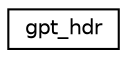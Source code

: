 digraph "Graphical Class Hierarchy"
{
 // LATEX_PDF_SIZE
  edge [fontname="Helvetica",fontsize="10",labelfontname="Helvetica",labelfontsize="10"];
  node [fontname="Helvetica",fontsize="10",shape=record];
  rankdir="LR";
  Node0 [label="gpt_hdr",height=0.2,width=0.4,color="black", fillcolor="white", style="filled",URL="$structgpt__hdr.html",tooltip=" "];
}
